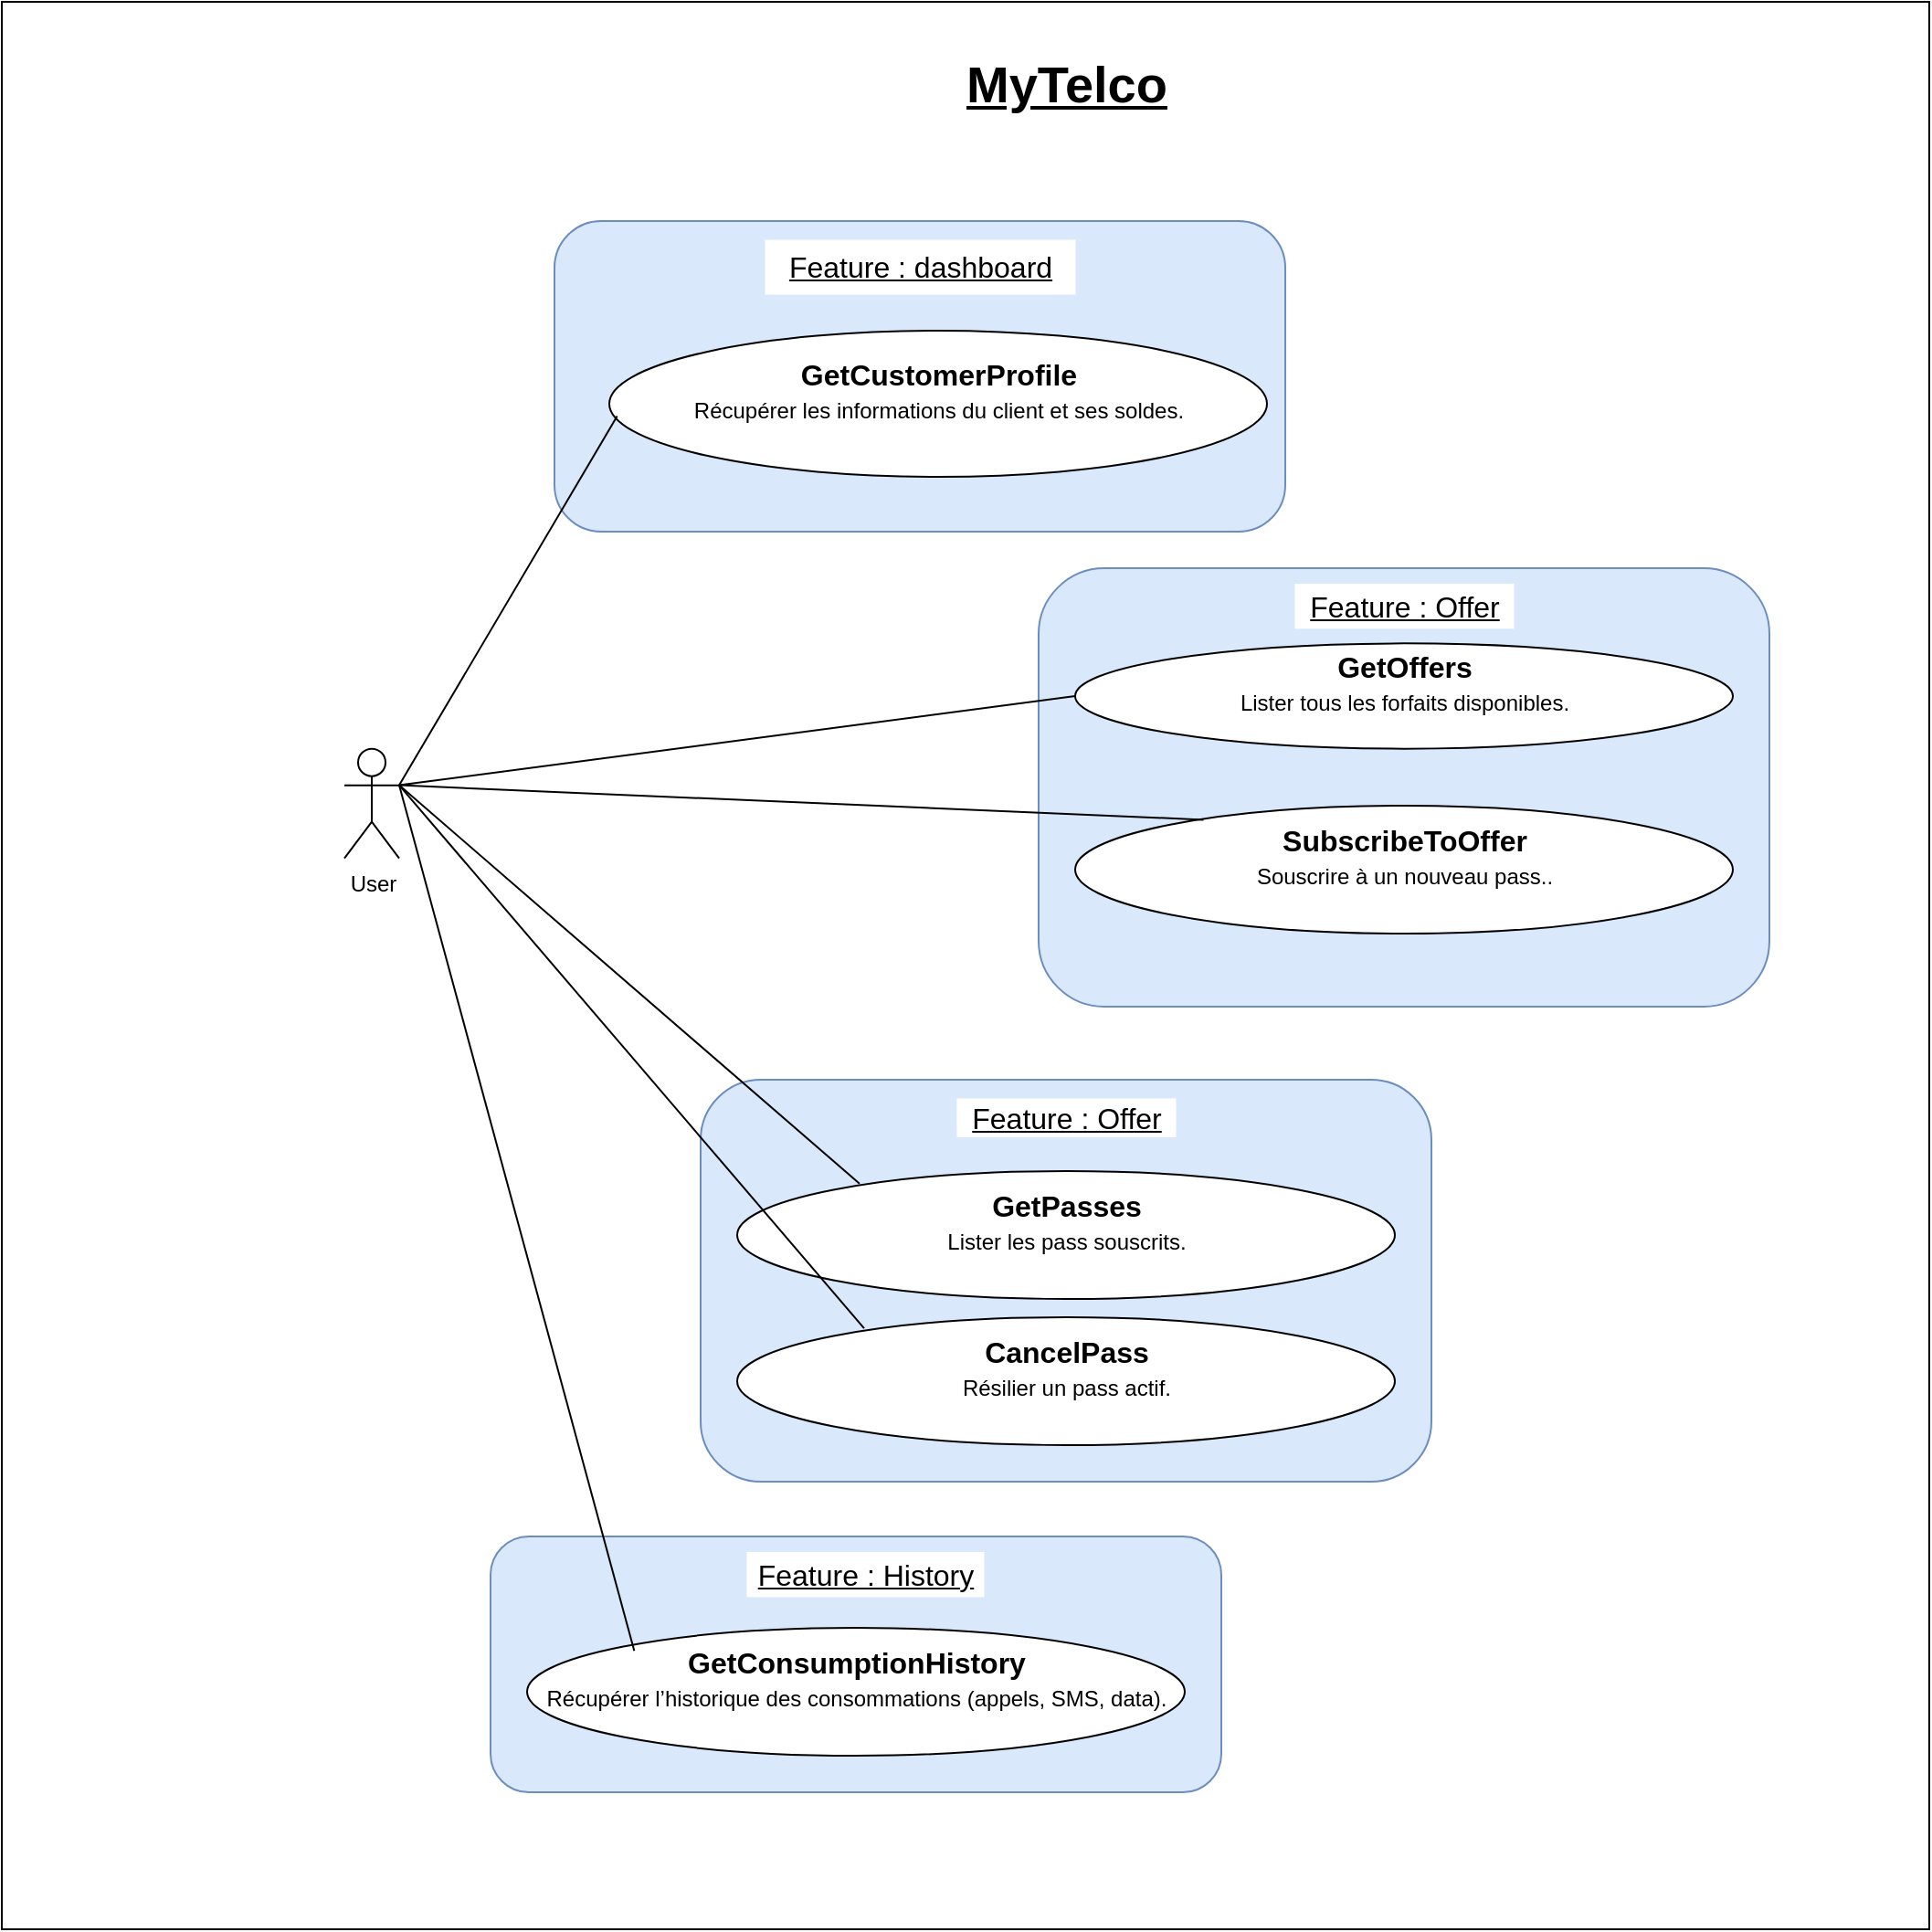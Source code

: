 <mxfile>
    <diagram id="mvvLXiSOcA0P8ZLHkD39" name="Page-1">
        <mxGraphModel dx="1200" dy="815" grid="1" gridSize="10" guides="1" tooltips="1" connect="1" arrows="1" fold="1" page="1" pageScale="1" pageWidth="850" pageHeight="1100" math="0" shadow="0">
            <root>
                <mxCell id="0"/>
                <mxCell id="1" parent="0"/>
                <mxCell id="47" value="" style="whiteSpace=wrap;html=1;aspect=fixed;" parent="1" vertex="1">
                    <mxGeometry x="220" y="10" width="1055" height="1055" as="geometry"/>
                </mxCell>
                <mxCell id="48" value="&lt;font style=&quot;font-size: 28px;&quot;&gt;&lt;u style=&quot;&quot;&gt;&lt;b style=&quot;&quot;&gt;MyTelco&lt;/b&gt;&lt;/u&gt;&lt;/font&gt;" style="rounded=0;whiteSpace=wrap;html=1;strokeWidth=0;strokeColor=none;" parent="1" vertex="1">
                    <mxGeometry x="717.5" y="40" width="170" height="30" as="geometry"/>
                </mxCell>
                <mxCell id="49" value="User" style="shape=umlActor;verticalLabelPosition=bottom;verticalAlign=top;html=1;outlineConnect=0;" parent="1" vertex="1">
                    <mxGeometry x="407.5" y="418.82" width="30" height="60" as="geometry"/>
                </mxCell>
                <mxCell id="50" value="" style="group" parent="1" vertex="1" connectable="0">
                    <mxGeometry x="522.5" y="130" width="400" height="170" as="geometry"/>
                </mxCell>
                <mxCell id="51" value="" style="rounded=1;whiteSpace=wrap;html=1;fillColor=#dae8fc;strokeColor=#6c8ebf;" parent="50" vertex="1">
                    <mxGeometry width="400" height="170" as="geometry"/>
                </mxCell>
                <mxCell id="52" value="&lt;font style=&quot;font-size: 16px;&quot;&gt;&lt;u&gt;Feature : dashboard&lt;/u&gt;&lt;/font&gt;" style="rounded=0;whiteSpace=wrap;html=1;strokeWidth=0;strokeColor=none;" parent="50" vertex="1">
                    <mxGeometry x="115" y="10" width="170" height="30" as="geometry"/>
                </mxCell>
                <mxCell id="53" value="&lt;font style=&quot;font-size: 16px;&quot;&gt;&lt;b style=&quot;&quot;&gt;GetCustomerProfile&lt;/b&gt;&lt;/font&gt;&lt;div&gt;Récupérer les informations du client et ses soldes.&lt;span style=&quot;font-size: 14px;&quot;&gt;&lt;br&gt;&lt;/span&gt;&lt;div&gt;&lt;br&gt;&lt;/div&gt;&lt;/div&gt;" style="ellipse;whiteSpace=wrap;html=1;" parent="50" vertex="1">
                    <mxGeometry x="30" y="60" width="360" height="80" as="geometry"/>
                </mxCell>
                <mxCell id="54" value="" style="group" parent="1" vertex="1" connectable="0">
                    <mxGeometry x="787.5" y="320" width="452.5" height="240" as="geometry"/>
                </mxCell>
                <mxCell id="55" value="" style="rounded=1;whiteSpace=wrap;html=1;fillColor=#dae8fc;strokeColor=#6c8ebf;" parent="54" vertex="1">
                    <mxGeometry width="400" height="240" as="geometry"/>
                </mxCell>
                <mxCell id="56" value="&lt;font style=&quot;font-size: 16px;&quot;&gt;&lt;u&gt;Feature : Offer&lt;/u&gt;&lt;/font&gt;" style="rounded=0;whiteSpace=wrap;html=1;strokeWidth=0;strokeColor=none;" parent="54" vertex="1">
                    <mxGeometry x="140" y="8.235" width="120" height="24.706" as="geometry"/>
                </mxCell>
                <mxCell id="57" value="&lt;b&gt;&lt;font style=&quot;font-size: 16px;&quot;&gt;GetOffers&lt;/font&gt;&lt;/b&gt;&lt;br&gt;&lt;div&gt;Lister tous les forfaits disponibles.&lt;span style=&quot;font-size: 14px;&quot;&gt;&lt;br&gt;&lt;/span&gt;&lt;div&gt;&lt;br&gt;&lt;/div&gt;&lt;/div&gt;" style="ellipse;whiteSpace=wrap;html=1;" parent="54" vertex="1">
                    <mxGeometry x="20" y="41.176" width="360" height="57.647" as="geometry"/>
                </mxCell>
                <mxCell id="66" value="&lt;font style=&quot;font-size: 16px;&quot;&gt;&lt;b&gt;SubscribeToOffer&lt;/b&gt;&lt;/font&gt;&lt;br&gt;&lt;div&gt; Souscrire à un nouveau pass..&lt;span style=&quot;font-size: 14px;&quot;&gt;&lt;br&gt;&lt;/span&gt;&lt;div&gt;&lt;br&gt;&lt;/div&gt;&lt;/div&gt;" style="ellipse;whiteSpace=wrap;html=1;" parent="54" vertex="1">
                    <mxGeometry x="20" y="130" width="360" height="70" as="geometry"/>
                </mxCell>
                <mxCell id="58" value="" style="group" parent="1" vertex="1" connectable="0">
                    <mxGeometry x="487.5" y="850" width="400" height="140" as="geometry"/>
                </mxCell>
                <mxCell id="59" value="" style="rounded=1;whiteSpace=wrap;html=1;fillColor=#dae8fc;strokeColor=#6c8ebf;" parent="58" vertex="1">
                    <mxGeometry width="400" height="140" as="geometry"/>
                </mxCell>
                <mxCell id="60" value="&lt;font style=&quot;font-size: 16px;&quot;&gt;&lt;u&gt;Feature : History&lt;/u&gt;&lt;/font&gt;" style="rounded=0;whiteSpace=wrap;html=1;strokeWidth=0;strokeColor=none;" parent="58" vertex="1">
                    <mxGeometry x="140" y="8.24" width="130" height="24.71" as="geometry"/>
                </mxCell>
                <mxCell id="61" value="&lt;font style=&quot;font-size: 16px;&quot;&gt;&lt;b&gt;GetConsumptionHistory&lt;/b&gt;&lt;/font&gt;&lt;br&gt;&lt;div&gt; Récupérer l’historique des consommations (appels, SMS, data).&lt;span style=&quot;font-size: 14px;&quot;&gt;&lt;br&gt;&lt;/span&gt;&lt;div&gt;&lt;br&gt;&lt;/div&gt;&lt;/div&gt;" style="ellipse;whiteSpace=wrap;html=1;" parent="58" vertex="1">
                    <mxGeometry x="20" y="50" width="360" height="70" as="geometry"/>
                </mxCell>
                <mxCell id="62" value="" style="group" parent="1" vertex="1" connectable="0">
                    <mxGeometry x="602.5" y="500" width="400" height="320" as="geometry"/>
                </mxCell>
                <mxCell id="63" value="" style="rounded=1;whiteSpace=wrap;html=1;fillColor=#dae8fc;strokeColor=#6c8ebf;" parent="62" vertex="1">
                    <mxGeometry y="100" width="400" height="220" as="geometry"/>
                </mxCell>
                <mxCell id="64" value="&lt;font style=&quot;font-size: 16px;&quot;&gt;&lt;u&gt;Feature : Offer&lt;/u&gt;&lt;/font&gt;" style="rounded=0;whiteSpace=wrap;html=1;strokeWidth=0;strokeColor=none;" parent="62" vertex="1">
                    <mxGeometry x="140" y="110" width="120" height="21.18" as="geometry"/>
                </mxCell>
                <mxCell id="65" value="&lt;font style=&quot;font-size: 16px;&quot;&gt;&lt;b&gt;GetPasses&lt;/b&gt;&lt;/font&gt;&lt;br&gt;&lt;div&gt; Lister les pass souscrits.&lt;span style=&quot;font-size: 14px;&quot;&gt;&lt;br&gt;&lt;/span&gt;&lt;div&gt;&lt;br&gt;&lt;/div&gt;&lt;/div&gt;" style="ellipse;whiteSpace=wrap;html=1;" parent="62" vertex="1">
                    <mxGeometry x="20" y="150" width="360" height="70" as="geometry"/>
                </mxCell>
                <mxCell id="67" value="&lt;b&gt;&lt;font style=&quot;font-size: 16px;&quot;&gt;CancelPass&lt;/font&gt;&lt;/b&gt;&lt;br&gt;&lt;div&gt; Résilier un pass actif.&lt;span style=&quot;font-size: 14px;&quot;&gt;&lt;br&gt;&lt;/span&gt;&lt;div&gt;&lt;br&gt;&lt;/div&gt;&lt;/div&gt;" style="ellipse;whiteSpace=wrap;html=1;" parent="62" vertex="1">
                    <mxGeometry x="20" y="230" width="360" height="70" as="geometry"/>
                </mxCell>
                <mxCell id="68" value="" style="endArrow=none;html=1;exitX=1;exitY=0.333;exitDx=0;exitDy=0;exitPerimeter=0;entryX=0.012;entryY=0.585;entryDx=0;entryDy=0;entryPerimeter=0;" parent="1" source="49" target="53" edge="1">
                    <mxGeometry width="50" height="50" relative="1" as="geometry">
                        <mxPoint x="467.5" y="340" as="sourcePoint"/>
                        <mxPoint x="517.5" y="290" as="targetPoint"/>
                    </mxGeometry>
                </mxCell>
                <mxCell id="69" value="" style="endArrow=none;html=1;entryX=0;entryY=0.5;entryDx=0;entryDy=0;exitX=1;exitY=0.333;exitDx=0;exitDy=0;exitPerimeter=0;" parent="1" source="49" target="57" edge="1">
                    <mxGeometry width="50" height="50" relative="1" as="geometry">
                        <mxPoint x="447.5" y="350" as="sourcePoint"/>
                        <mxPoint x="581.5" y="287" as="targetPoint"/>
                    </mxGeometry>
                </mxCell>
                <mxCell id="70" value="" style="endArrow=none;html=1;entryX=0.186;entryY=0.098;entryDx=0;entryDy=0;entryPerimeter=0;exitX=1;exitY=0.333;exitDx=0;exitDy=0;exitPerimeter=0;" parent="1" source="49" target="65" edge="1">
                    <mxGeometry width="50" height="50" relative="1" as="geometry">
                        <mxPoint x="457.5" y="360" as="sourcePoint"/>
                        <mxPoint x="630.5" y="472" as="targetPoint"/>
                    </mxGeometry>
                </mxCell>
                <mxCell id="71" value="" style="endArrow=none;html=1;entryX=0.195;entryY=0.11;entryDx=0;entryDy=0;entryPerimeter=0;exitX=1;exitY=0.333;exitDx=0;exitDy=0;exitPerimeter=0;" parent="1" source="49" target="66" edge="1">
                    <mxGeometry width="50" height="50" relative="1" as="geometry">
                        <mxPoint x="447.5" y="350" as="sourcePoint"/>
                        <mxPoint x="665.5" y="661" as="targetPoint"/>
                    </mxGeometry>
                </mxCell>
                <mxCell id="72" value="" style="endArrow=none;html=1;entryX=0.193;entryY=0.086;entryDx=0;entryDy=0;entryPerimeter=0;exitX=1;exitY=0.333;exitDx=0;exitDy=0;exitPerimeter=0;" parent="1" source="49" target="67" edge="1">
                    <mxGeometry width="50" height="50" relative="1" as="geometry">
                        <mxPoint x="457.5" y="360" as="sourcePoint"/>
                        <mxPoint x="637.5" y="768" as="targetPoint"/>
                    </mxGeometry>
                </mxCell>
                <mxCell id="73" value="" style="endArrow=none;html=1;entryX=0.163;entryY=0.181;entryDx=0;entryDy=0;entryPerimeter=0;exitX=1;exitY=0.333;exitDx=0;exitDy=0;exitPerimeter=0;" parent="1" source="49" target="61" edge="1">
                    <mxGeometry width="50" height="50" relative="1" as="geometry">
                        <mxPoint x="447.5" y="449" as="sourcePoint"/>
                        <mxPoint x="706.5" y="726" as="targetPoint"/>
                    </mxGeometry>
                </mxCell>
            </root>
        </mxGraphModel>
    </diagram>
</mxfile>